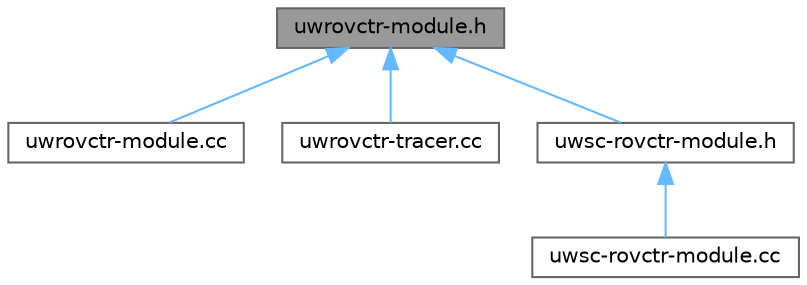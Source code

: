 digraph "uwrovctr-module.h"
{
 // LATEX_PDF_SIZE
  bgcolor="transparent";
  edge [fontname=Helvetica,fontsize=10,labelfontname=Helvetica,labelfontsize=10];
  node [fontname=Helvetica,fontsize=10,shape=box,height=0.2,width=0.4];
  Node1 [id="Node000001",label="uwrovctr-module.h",height=0.2,width=0.4,color="gray40", fillcolor="grey60", style="filled", fontcolor="black",tooltip="Provides the definition of the class UWROV."];
  Node1 -> Node2 [id="edge1_Node000001_Node000002",dir="back",color="steelblue1",style="solid",tooltip=" "];
  Node2 [id="Node000002",label="uwrovctr-module.cc",height=0.2,width=0.4,color="grey40", fillcolor="white", style="filled",URL="$uwrovctr-module_8cc.html",tooltip="Provides the UWROVCtr class implementation."];
  Node1 -> Node3 [id="edge2_Node000001_Node000003",dir="back",color="steelblue1",style="solid",tooltip=" "];
  Node3 [id="Node000003",label="uwrovctr-tracer.cc",height=0.2,width=0.4,color="grey40", fillcolor="white", style="filled",URL="$uwrovctr-tracer_8cc.html",tooltip=" "];
  Node1 -> Node4 [id="edge3_Node000001_Node000004",dir="back",color="steelblue1",style="solid",tooltip=" "];
  Node4 [id="Node000004",label="uwsc-rovctr-module.h",height=0.2,width=0.4,color="grey40", fillcolor="white", style="filled",URL="$uwsc-rovctr-module_8h.html",tooltip="Provides the definition of the class UWSCROVCTR."];
  Node4 -> Node5 [id="edge4_Node000004_Node000005",dir="back",color="steelblue1",style="solid",tooltip=" "];
  Node5 [id="Node000005",label="uwsc-rovctr-module.cc",height=0.2,width=0.4,color="grey40", fillcolor="white", style="filled",URL="$uwsc-rovctr-module_8cc.html",tooltip="Provides the UWROVCtr class implementation."];
}
